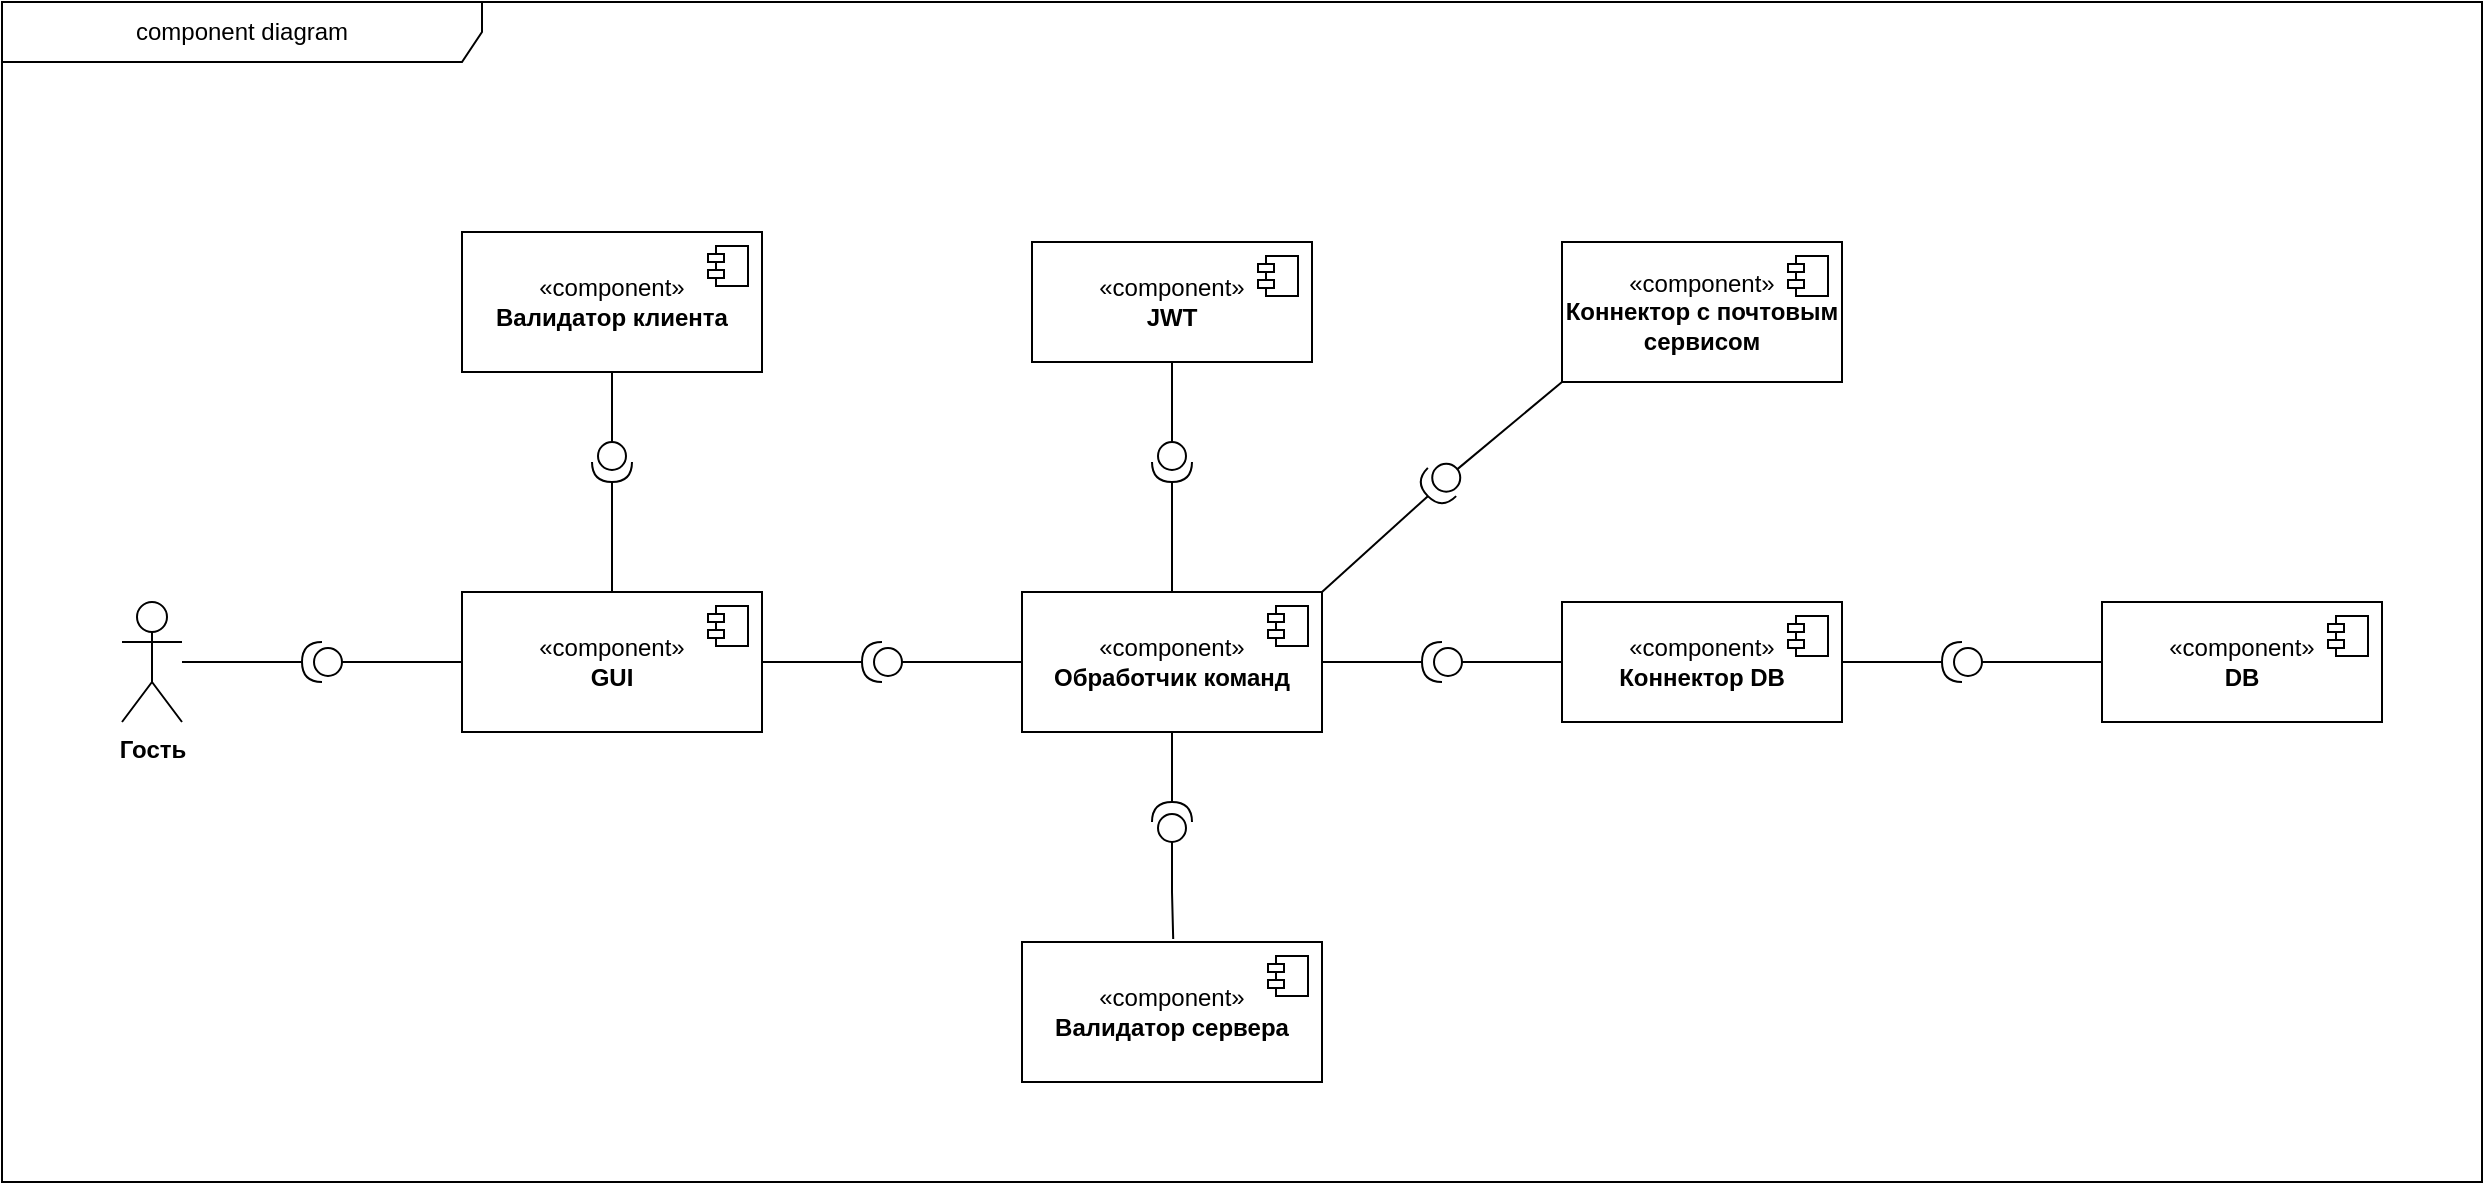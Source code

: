 <mxfile version="24.0.4" type="device">
  <diagram name="Страница — 1" id="t6v79zgoJijmkGYJj7Zp">
    <mxGraphModel dx="1641" dy="617" grid="1" gridSize="10" guides="1" tooltips="1" connect="1" arrows="1" fold="1" page="1" pageScale="1" pageWidth="827" pageHeight="1169" math="0" shadow="0">
      <root>
        <mxCell id="0" />
        <mxCell id="1" parent="0" />
        <mxCell id="60__TGmpD9WFv2zfF9kq-3" value="&lt;div&gt;«component»&lt;br&gt;&lt;/div&gt;&lt;b&gt;Коннектор DB&lt;/b&gt;" style="html=1;dropTarget=0;whiteSpace=wrap;" parent="1" vertex="1">
          <mxGeometry x="650" y="910" width="140" height="60" as="geometry" />
        </mxCell>
        <mxCell id="60__TGmpD9WFv2zfF9kq-4" value="" style="shape=module;jettyWidth=8;jettyHeight=4;" parent="60__TGmpD9WFv2zfF9kq-3" vertex="1">
          <mxGeometry x="1" width="20" height="20" relative="1" as="geometry">
            <mxPoint x="-27" y="7" as="offset" />
          </mxGeometry>
        </mxCell>
        <mxCell id="60__TGmpD9WFv2zfF9kq-24" value="&lt;div&gt;«component»&lt;br&gt;&lt;/div&gt;&lt;b&gt;GUI&lt;/b&gt;" style="html=1;dropTarget=0;whiteSpace=wrap;" parent="1" vertex="1">
          <mxGeometry x="100" y="905" width="150" height="70" as="geometry" />
        </mxCell>
        <mxCell id="60__TGmpD9WFv2zfF9kq-25" value="" style="shape=module;jettyWidth=8;jettyHeight=4;" parent="60__TGmpD9WFv2zfF9kq-24" vertex="1">
          <mxGeometry x="1" width="20" height="20" relative="1" as="geometry">
            <mxPoint x="-27" y="7" as="offset" />
          </mxGeometry>
        </mxCell>
        <mxCell id="Slc5xnB1TH75YUNzWoJV-2" value="" style="edgeStyle=orthogonalEdgeStyle;rounded=0;orthogonalLoop=1;jettySize=auto;html=1;endArrow=none;endFill=0;entryX=1;entryY=0.5;entryDx=0;entryDy=0;exitX=1;exitY=0.5;exitDx=0;exitDy=0;exitPerimeter=0;" parent="1" source="Slc5xnB1TH75YUNzWoJV-1" target="60__TGmpD9WFv2zfF9kq-24" edge="1">
          <mxGeometry relative="1" as="geometry">
            <Array as="points" />
          </mxGeometry>
        </mxCell>
        <mxCell id="Slc5xnB1TH75YUNzWoJV-1" value="" style="shape=providedRequiredInterface;html=1;verticalLabelPosition=bottom;sketch=0;direction=south;rotation=90;" parent="1" vertex="1">
          <mxGeometry x="300" y="930" width="20" height="20" as="geometry" />
        </mxCell>
        <mxCell id="Slc5xnB1TH75YUNzWoJV-3" value="" style="rounded=0;orthogonalLoop=1;jettySize=auto;html=1;endArrow=none;endFill=0;exitX=0;exitY=0.5;exitDx=0;exitDy=0;" parent="1" edge="1">
          <mxGeometry relative="1" as="geometry">
            <mxPoint x="380" y="940" as="sourcePoint" />
            <mxPoint x="320" y="940" as="targetPoint" />
          </mxGeometry>
        </mxCell>
        <mxCell id="nwDE4y5vd_Yv8rncUH1--10" value="component diagram" style="shape=umlFrame;whiteSpace=wrap;html=1;pointerEvents=0;recursiveResize=0;container=1;collapsible=0;width=240;height=30;" parent="1" vertex="1">
          <mxGeometry x="-130" y="610" width="1240" height="590" as="geometry" />
        </mxCell>
        <mxCell id="cJrlbpsQ9fTfJosBbFG0-1" value="&lt;div&gt;«component»&lt;br&gt;&lt;/div&gt;&lt;b&gt;Валидатор клиента&lt;/b&gt;" style="html=1;dropTarget=0;whiteSpace=wrap;" parent="nwDE4y5vd_Yv8rncUH1--10" vertex="1">
          <mxGeometry x="230" y="115" width="150" height="70" as="geometry" />
        </mxCell>
        <mxCell id="cJrlbpsQ9fTfJosBbFG0-2" value="" style="shape=module;jettyWidth=8;jettyHeight=4;" parent="cJrlbpsQ9fTfJosBbFG0-1" vertex="1">
          <mxGeometry x="1" width="20" height="20" relative="1" as="geometry">
            <mxPoint x="-27" y="7" as="offset" />
          </mxGeometry>
        </mxCell>
        <mxCell id="1s54a2ud42daN5RWGvRb-3" value="&lt;div&gt;«component»&lt;br&gt;&lt;/div&gt;&lt;div&gt;&lt;b&gt;Коннектор с почтовым сервисом&lt;/b&gt;&lt;/div&gt;" style="html=1;dropTarget=0;whiteSpace=wrap;" vertex="1" parent="nwDE4y5vd_Yv8rncUH1--10">
          <mxGeometry x="780" y="120" width="140" height="70" as="geometry" />
        </mxCell>
        <mxCell id="1s54a2ud42daN5RWGvRb-4" value="" style="shape=module;jettyWidth=8;jettyHeight=4;" vertex="1" parent="1s54a2ud42daN5RWGvRb-3">
          <mxGeometry x="1" width="20" height="20" relative="1" as="geometry">
            <mxPoint x="-27" y="7" as="offset" />
          </mxGeometry>
        </mxCell>
        <mxCell id="1s54a2ud42daN5RWGvRb-5" value="" style="shape=providedRequiredInterface;html=1;verticalLabelPosition=bottom;sketch=0;direction=south;rotation=45;" vertex="1" parent="nwDE4y5vd_Yv8rncUH1--10">
          <mxGeometry x="710" y="230" width="20" height="20" as="geometry" />
        </mxCell>
        <mxCell id="1s54a2ud42daN5RWGvRb-8" style="rounded=0;orthogonalLoop=1;jettySize=auto;html=1;entryX=0;entryY=1;entryDx=0;entryDy=0;endArrow=none;endFill=0;" edge="1" parent="nwDE4y5vd_Yv8rncUH1--10" source="1s54a2ud42daN5RWGvRb-5" target="1s54a2ud42daN5RWGvRb-3">
          <mxGeometry relative="1" as="geometry" />
        </mxCell>
        <mxCell id="SlvESY5ZJWgqJ8xg7D-q-17" value="" style="shape=providedRequiredInterface;html=1;verticalLabelPosition=bottom;sketch=0;direction=south;rotation=90;" parent="nwDE4y5vd_Yv8rncUH1--10" vertex="1">
          <mxGeometry x="710" y="320" width="20" height="20" as="geometry" />
        </mxCell>
        <mxCell id="SlvESY5ZJWgqJ8xg7D-q-1" value="&lt;b&gt;Гость&lt;/b&gt;" style="shape=umlActor;verticalLabelPosition=bottom;verticalAlign=top;html=1;outlineConnect=0;" parent="1" vertex="1">
          <mxGeometry x="-70" y="910" width="30" height="60" as="geometry" />
        </mxCell>
        <mxCell id="SlvESY5ZJWgqJ8xg7D-q-2" value="" style="edgeStyle=orthogonalEdgeStyle;rounded=0;orthogonalLoop=1;jettySize=auto;html=1;endArrow=none;endFill=0;entryX=1;entryY=0.5;entryDx=0;entryDy=0;exitX=1;exitY=0.5;exitDx=0;exitDy=0;exitPerimeter=0;" parent="1" source="SlvESY5ZJWgqJ8xg7D-q-3" edge="1">
          <mxGeometry relative="1" as="geometry">
            <Array as="points" />
            <mxPoint x="-40" y="940" as="targetPoint" />
          </mxGeometry>
        </mxCell>
        <mxCell id="SlvESY5ZJWgqJ8xg7D-q-3" value="" style="shape=providedRequiredInterface;html=1;verticalLabelPosition=bottom;sketch=0;direction=south;rotation=90;" parent="1" vertex="1">
          <mxGeometry x="20" y="930" width="20" height="20" as="geometry" />
        </mxCell>
        <mxCell id="SlvESY5ZJWgqJ8xg7D-q-4" value="" style="rounded=0;orthogonalLoop=1;jettySize=auto;html=1;endArrow=none;endFill=0;exitX=0;exitY=0.5;exitDx=0;exitDy=0;entryX=0;entryY=0.5;entryDx=0;entryDy=0;entryPerimeter=0;" parent="1" source="60__TGmpD9WFv2zfF9kq-24" target="SlvESY5ZJWgqJ8xg7D-q-3" edge="1">
          <mxGeometry relative="1" as="geometry">
            <mxPoint x="100" y="940" as="sourcePoint" />
            <mxPoint x="170" y="660" as="targetPoint" />
          </mxGeometry>
        </mxCell>
        <mxCell id="SlvESY5ZJWgqJ8xg7D-q-18" value="" style="rounded=0;orthogonalLoop=1;jettySize=auto;html=1;endArrow=none;endFill=0;exitX=0;exitY=0.5;exitDx=0;exitDy=0;" parent="1" source="60__TGmpD9WFv2zfF9kq-3" edge="1">
          <mxGeometry relative="1" as="geometry">
            <mxPoint x="640" y="940" as="sourcePoint" />
            <mxPoint x="600" y="940" as="targetPoint" />
          </mxGeometry>
        </mxCell>
        <mxCell id="SlvESY5ZJWgqJ8xg7D-q-20" value="" style="edgeStyle=orthogonalEdgeStyle;rounded=0;orthogonalLoop=1;jettySize=auto;html=1;endArrow=none;endFill=0;exitX=1;exitY=0.5;exitDx=0;exitDy=0;exitPerimeter=0;entryX=1;entryY=0.5;entryDx=0;entryDy=0;" parent="1" source="SlvESY5ZJWgqJ8xg7D-q-17" edge="1">
          <mxGeometry relative="1" as="geometry">
            <Array as="points" />
            <mxPoint x="520" y="940" as="targetPoint" />
            <mxPoint x="570" y="940" as="sourcePoint" />
          </mxGeometry>
        </mxCell>
        <mxCell id="cJrlbpsQ9fTfJosBbFG0-3" value="&lt;div&gt;«component»&lt;br&gt;&lt;/div&gt;&lt;b&gt;Валидатор сервера&lt;/b&gt;" style="html=1;dropTarget=0;whiteSpace=wrap;" parent="1" vertex="1">
          <mxGeometry x="380" y="1080" width="150" height="70" as="geometry" />
        </mxCell>
        <mxCell id="cJrlbpsQ9fTfJosBbFG0-4" value="" style="shape=module;jettyWidth=8;jettyHeight=4;" parent="cJrlbpsQ9fTfJosBbFG0-3" vertex="1">
          <mxGeometry x="1" width="20" height="20" relative="1" as="geometry">
            <mxPoint x="-27" y="7" as="offset" />
          </mxGeometry>
        </mxCell>
        <mxCell id="cJrlbpsQ9fTfJosBbFG0-5" value="" style="edgeStyle=orthogonalEdgeStyle;rounded=0;orthogonalLoop=1;jettySize=auto;html=1;endArrow=none;endFill=0;entryX=0.5;entryY=1;entryDx=0;entryDy=0;exitX=0;exitY=0.5;exitDx=0;exitDy=0;exitPerimeter=0;" parent="1" source="cJrlbpsQ9fTfJosBbFG0-6" target="cJrlbpsQ9fTfJosBbFG0-1" edge="1">
          <mxGeometry relative="1" as="geometry">
            <Array as="points" />
            <mxPoint x="80" y="850" as="targetPoint" />
          </mxGeometry>
        </mxCell>
        <mxCell id="cJrlbpsQ9fTfJosBbFG0-6" value="" style="shape=providedRequiredInterface;html=1;verticalLabelPosition=bottom;sketch=0;direction=south;rotation=0;" parent="1" vertex="1">
          <mxGeometry x="165" y="830" width="20" height="20" as="geometry" />
        </mxCell>
        <mxCell id="cJrlbpsQ9fTfJosBbFG0-7" value="" style="rounded=0;orthogonalLoop=1;jettySize=auto;html=1;endArrow=none;endFill=0;exitX=0.5;exitY=0;exitDx=0;exitDy=0;entryX=1;entryY=0.5;entryDx=0;entryDy=0;entryPerimeter=0;" parent="1" source="60__TGmpD9WFv2zfF9kq-24" target="cJrlbpsQ9fTfJosBbFG0-6" edge="1">
          <mxGeometry relative="1" as="geometry">
            <mxPoint x="220" y="850" as="sourcePoint" />
            <mxPoint x="290" y="570" as="targetPoint" />
          </mxGeometry>
        </mxCell>
        <mxCell id="cJrlbpsQ9fTfJosBbFG0-8" value="&lt;div&gt;«component»&lt;br&gt;&lt;/div&gt;&lt;b&gt;Обработчик команд&lt;/b&gt;" style="html=1;dropTarget=0;whiteSpace=wrap;" parent="1" vertex="1">
          <mxGeometry x="380" y="905" width="150" height="70" as="geometry" />
        </mxCell>
        <mxCell id="cJrlbpsQ9fTfJosBbFG0-9" value="" style="shape=module;jettyWidth=8;jettyHeight=4;" parent="cJrlbpsQ9fTfJosBbFG0-8" vertex="1">
          <mxGeometry x="1" width="20" height="20" relative="1" as="geometry">
            <mxPoint x="-27" y="7" as="offset" />
          </mxGeometry>
        </mxCell>
        <mxCell id="cJrlbpsQ9fTfJosBbFG0-10" value="" style="shape=providedRequiredInterface;html=1;verticalLabelPosition=bottom;sketch=0;direction=south;rotation=-180;" parent="1" vertex="1">
          <mxGeometry x="445" y="1010" width="20" height="20" as="geometry" />
        </mxCell>
        <mxCell id="cJrlbpsQ9fTfJosBbFG0-11" value="" style="rounded=0;orthogonalLoop=1;jettySize=auto;html=1;endArrow=none;endFill=0;exitX=0.5;exitY=1;exitDx=0;exitDy=0;" parent="1" source="cJrlbpsQ9fTfJosBbFG0-8" edge="1">
          <mxGeometry relative="1" as="geometry">
            <mxPoint x="470" y="1000" as="sourcePoint" />
            <mxPoint x="455" y="1010" as="targetPoint" />
          </mxGeometry>
        </mxCell>
        <mxCell id="cJrlbpsQ9fTfJosBbFG0-12" value="" style="edgeStyle=orthogonalEdgeStyle;rounded=0;orthogonalLoop=1;jettySize=auto;html=1;endArrow=none;endFill=0;exitX=0;exitY=0.5;exitDx=0;exitDy=0;exitPerimeter=0;entryX=0.504;entryY=-0.022;entryDx=0;entryDy=0;entryPerimeter=0;" parent="1" source="cJrlbpsQ9fTfJosBbFG0-10" target="cJrlbpsQ9fTfJosBbFG0-3" edge="1">
          <mxGeometry relative="1" as="geometry">
            <Array as="points" />
            <mxPoint x="340" y="1000" as="targetPoint" />
            <mxPoint x="390" y="1000" as="sourcePoint" />
          </mxGeometry>
        </mxCell>
        <mxCell id="cJrlbpsQ9fTfJosBbFG0-13" value="&lt;div&gt;«component»&lt;br&gt;&lt;/div&gt;&lt;b&gt;DB&lt;/b&gt;" style="html=1;dropTarget=0;whiteSpace=wrap;" parent="1" vertex="1">
          <mxGeometry x="920" y="910" width="140" height="60" as="geometry" />
        </mxCell>
        <mxCell id="cJrlbpsQ9fTfJosBbFG0-14" value="" style="shape=module;jettyWidth=8;jettyHeight=4;" parent="cJrlbpsQ9fTfJosBbFG0-13" vertex="1">
          <mxGeometry x="1" width="20" height="20" relative="1" as="geometry">
            <mxPoint x="-27" y="7" as="offset" />
          </mxGeometry>
        </mxCell>
        <mxCell id="cJrlbpsQ9fTfJosBbFG0-20" value="" style="shape=providedRequiredInterface;html=1;verticalLabelPosition=bottom;sketch=0;direction=south;rotation=90;" parent="1" vertex="1">
          <mxGeometry x="840" y="930" width="20" height="20" as="geometry" />
        </mxCell>
        <mxCell id="cJrlbpsQ9fTfJosBbFG0-21" value="" style="rounded=0;orthogonalLoop=1;jettySize=auto;html=1;endArrow=none;endFill=0;entryX=0;entryY=0.5;entryDx=0;entryDy=0;entryPerimeter=0;exitX=0;exitY=0.5;exitDx=0;exitDy=0;" parent="1" target="cJrlbpsQ9fTfJosBbFG0-20" edge="1">
          <mxGeometry relative="1" as="geometry">
            <mxPoint x="920" y="940" as="sourcePoint" />
            <mxPoint x="990" y="660" as="targetPoint" />
          </mxGeometry>
        </mxCell>
        <mxCell id="cJrlbpsQ9fTfJosBbFG0-22" value="" style="edgeStyle=orthogonalEdgeStyle;rounded=0;orthogonalLoop=1;jettySize=auto;html=1;endArrow=none;endFill=0;exitX=1;exitY=0.5;exitDx=0;exitDy=0;exitPerimeter=0;entryX=1;entryY=0.5;entryDx=0;entryDy=0;" parent="1" source="cJrlbpsQ9fTfJosBbFG0-20" edge="1">
          <mxGeometry relative="1" as="geometry">
            <Array as="points" />
            <mxPoint x="790" y="940" as="targetPoint" />
            <mxPoint x="840" y="940" as="sourcePoint" />
          </mxGeometry>
        </mxCell>
        <mxCell id="cJrlbpsQ9fTfJosBbFG0-23" value="" style="shape=providedRequiredInterface;html=1;verticalLabelPosition=bottom;sketch=0;direction=south;rotation=0;" parent="1" vertex="1">
          <mxGeometry x="445" y="830" width="20" height="20" as="geometry" />
        </mxCell>
        <mxCell id="cJrlbpsQ9fTfJosBbFG0-24" value="" style="rounded=0;orthogonalLoop=1;jettySize=auto;html=1;endArrow=none;endFill=0;entryX=1;entryY=0.5;entryDx=0;entryDy=0;entryPerimeter=0;exitX=0.5;exitY=0;exitDx=0;exitDy=0;" parent="1" source="cJrlbpsQ9fTfJosBbFG0-8" target="cJrlbpsQ9fTfJosBbFG0-23" edge="1">
          <mxGeometry relative="1" as="geometry">
            <mxPoint x="435" y="770" as="sourcePoint" />
            <mxPoint x="520" y="515" as="targetPoint" />
          </mxGeometry>
        </mxCell>
        <mxCell id="cJrlbpsQ9fTfJosBbFG0-25" value="" style="edgeStyle=orthogonalEdgeStyle;rounded=0;orthogonalLoop=1;jettySize=auto;html=1;endArrow=none;endFill=0;exitX=0;exitY=0.5;exitDx=0;exitDy=0;exitPerimeter=0;entryX=0.464;entryY=1.004;entryDx=0;entryDy=0;entryPerimeter=0;" parent="1" source="cJrlbpsQ9fTfJosBbFG0-23" target="cJrlbpsQ9fTfJosBbFG0-26" edge="1">
          <mxGeometry relative="1" as="geometry">
            <Array as="points">
              <mxPoint x="455" y="789" />
              <mxPoint x="450" y="789" />
            </Array>
            <mxPoint x="436" y="873" as="targetPoint" />
            <mxPoint x="370" y="795" as="sourcePoint" />
          </mxGeometry>
        </mxCell>
        <mxCell id="cJrlbpsQ9fTfJosBbFG0-26" value="&lt;div&gt;«component»&lt;br&gt;&lt;/div&gt;&lt;div&gt;&lt;b&gt;JWT&lt;/b&gt;&lt;/div&gt;" style="html=1;dropTarget=0;whiteSpace=wrap;" parent="1" vertex="1">
          <mxGeometry x="385" y="730" width="140" height="60" as="geometry" />
        </mxCell>
        <mxCell id="cJrlbpsQ9fTfJosBbFG0-27" value="" style="shape=module;jettyWidth=8;jettyHeight=4;" parent="cJrlbpsQ9fTfJosBbFG0-26" vertex="1">
          <mxGeometry x="1" width="20" height="20" relative="1" as="geometry">
            <mxPoint x="-27" y="7" as="offset" />
          </mxGeometry>
        </mxCell>
        <mxCell id="1s54a2ud42daN5RWGvRb-6" value="" style="rounded=0;orthogonalLoop=1;jettySize=auto;html=1;endArrow=none;endFill=0;entryX=1;entryY=0.5;entryDx=0;entryDy=0;entryPerimeter=0;exitX=1;exitY=0;exitDx=0;exitDy=0;" edge="1" parent="1" target="1s54a2ud42daN5RWGvRb-5" source="cJrlbpsQ9fTfJosBbFG0-8">
          <mxGeometry relative="1" as="geometry">
            <mxPoint x="465" y="915" as="sourcePoint" />
            <mxPoint x="530" y="525" as="targetPoint" />
          </mxGeometry>
        </mxCell>
      </root>
    </mxGraphModel>
  </diagram>
</mxfile>
